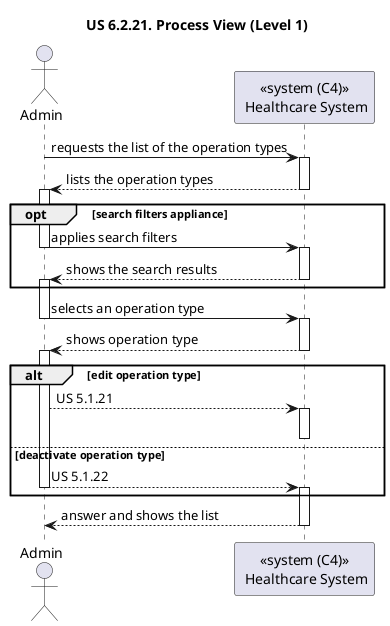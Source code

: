 @startuml
'https://plantuml.com/sequence-diagram

title "US 6.2.21. Process View (Level 1)"


actor Admin as ADM
participant "<<system (C4)>>\n Healthcare System" as SYS

ADM -> SYS : requests the list of the operation types
activate SYS

SYS --> ADM : lists the operation types
deactivate SYS
activate ADM

deactivate ADM

    opt search filters appliance

        ADM -> SYS : applies search filters
        deactivate ADM
        activate SYS

        SYS --> ADM : shows the search results
        deactivate SYS
        activate ADM
    end opt

ADM -> SYS : selects an operation type
deactivate ADM
activate SYS

SYS --> ADM : shows operation type
deactivate SYS
activate ADM

    alt  edit operation type
        ADM --> SYS : US 5.1.21
        activate SYS
        deactivate SYS

    else deactivate operation type

        ADM --> SYS : US 5.1.22
        deactivate ADM
        activate SYS

    end alt

SYS --> ADM : answer and shows the list
deactivate SYS

@enduml
